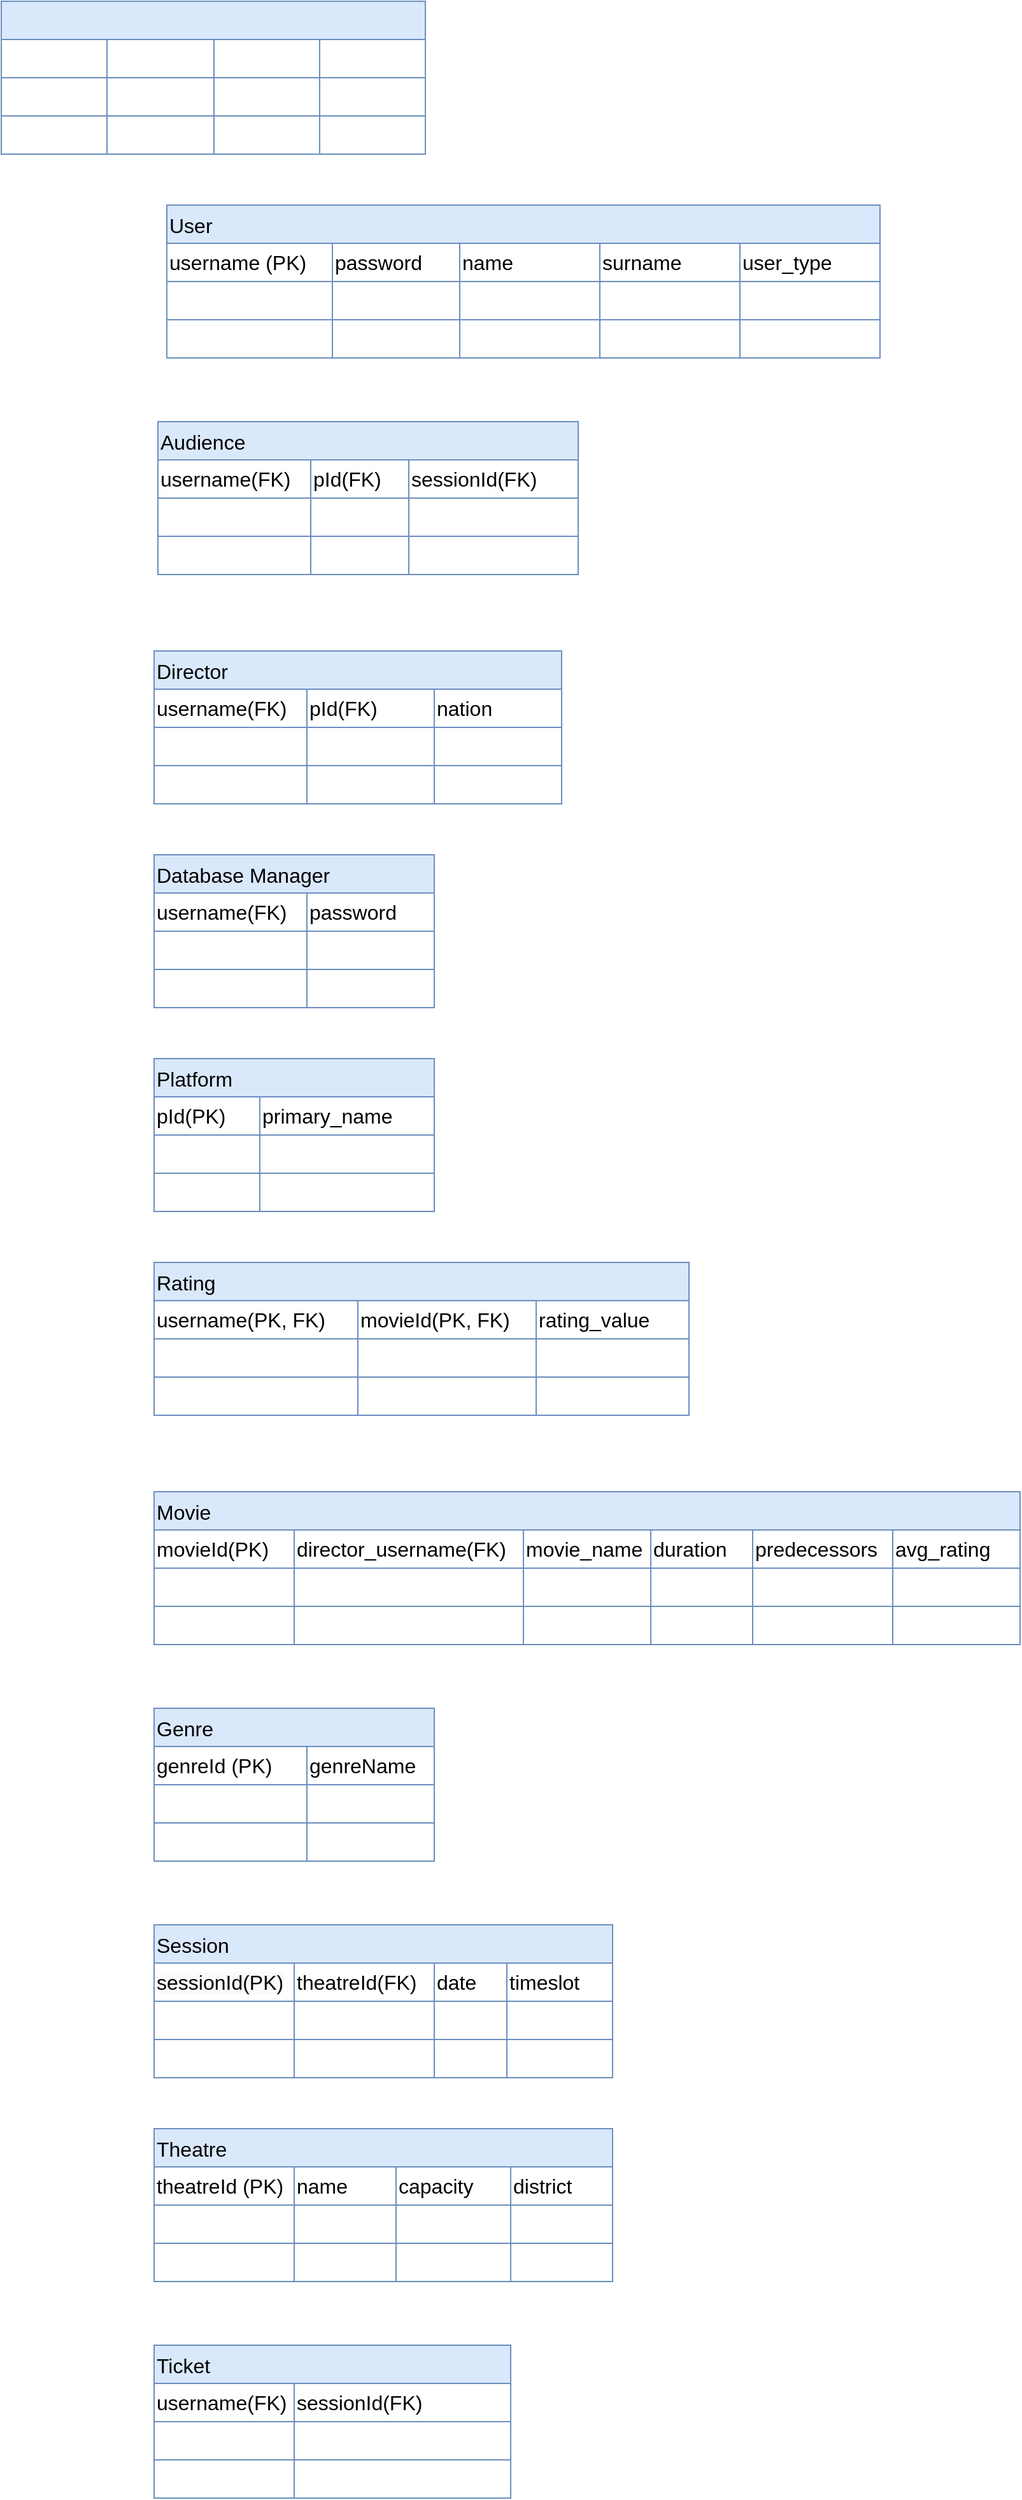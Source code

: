 <mxfile version="21.1.2" type="github">
  <diagram id="C5RBs43oDa-KdzZeNtuy" name="Page-1">
    <mxGraphModel dx="2074" dy="2357" grid="1" gridSize="10" guides="1" tooltips="1" connect="1" arrows="1" fold="1" page="1" pageScale="1" pageWidth="827" pageHeight="1169" math="0" shadow="0">
      <root>
        <mxCell id="WIyWlLk6GJQsqaUBKTNV-0" />
        <mxCell id="WIyWlLk6GJQsqaUBKTNV-1" parent="WIyWlLk6GJQsqaUBKTNV-0" />
        <mxCell id="DpF6rwCxNLGeX77SYrKR-0" value="" style="shape=table;startSize=30;container=1;collapsible=0;childLayout=tableLayout;strokeColor=#6c8ebf;fontSize=16;align=left;perimeterSpacing=0;fillColor=#dae8fc;" vertex="1" parent="WIyWlLk6GJQsqaUBKTNV-1">
          <mxGeometry x="30" y="-390" width="333" height="120" as="geometry" />
        </mxCell>
        <mxCell id="DpF6rwCxNLGeX77SYrKR-1" value="" style="shape=tableRow;horizontal=0;startSize=0;swimlaneHead=0;swimlaneBody=0;strokeColor=inherit;top=0;left=0;bottom=0;right=0;collapsible=0;dropTarget=0;fillColor=none;points=[[0,0.5],[1,0.5]];portConstraint=eastwest;fontSize=16;" vertex="1" parent="DpF6rwCxNLGeX77SYrKR-0">
          <mxGeometry y="30" width="333" height="30" as="geometry" />
        </mxCell>
        <mxCell id="DpF6rwCxNLGeX77SYrKR-2" value="" style="shape=partialRectangle;html=1;whiteSpace=wrap;connectable=0;strokeColor=inherit;overflow=hidden;fillColor=none;top=0;left=0;bottom=0;right=0;pointerEvents=1;fontSize=16;align=left;" vertex="1" parent="DpF6rwCxNLGeX77SYrKR-1">
          <mxGeometry width="83" height="30" as="geometry">
            <mxRectangle width="83" height="30" as="alternateBounds" />
          </mxGeometry>
        </mxCell>
        <mxCell id="DpF6rwCxNLGeX77SYrKR-3" value="" style="shape=partialRectangle;html=1;whiteSpace=wrap;connectable=0;strokeColor=inherit;overflow=hidden;fillColor=none;top=0;left=0;bottom=0;right=0;pointerEvents=1;fontSize=16;align=left;" vertex="1" parent="DpF6rwCxNLGeX77SYrKR-1">
          <mxGeometry x="83" width="84" height="30" as="geometry">
            <mxRectangle width="84" height="30" as="alternateBounds" />
          </mxGeometry>
        </mxCell>
        <mxCell id="DpF6rwCxNLGeX77SYrKR-4" value="" style="shape=partialRectangle;html=1;whiteSpace=wrap;connectable=0;strokeColor=inherit;overflow=hidden;fillColor=none;top=0;left=0;bottom=0;right=0;pointerEvents=1;fontSize=16;align=left;" vertex="1" parent="DpF6rwCxNLGeX77SYrKR-1">
          <mxGeometry x="167" width="83" height="30" as="geometry">
            <mxRectangle width="83" height="30" as="alternateBounds" />
          </mxGeometry>
        </mxCell>
        <mxCell id="DpF6rwCxNLGeX77SYrKR-39" value="" style="shape=partialRectangle;html=1;whiteSpace=wrap;connectable=0;strokeColor=inherit;overflow=hidden;fillColor=none;top=0;left=0;bottom=0;right=0;pointerEvents=1;fontSize=16;align=left;" vertex="1" parent="DpF6rwCxNLGeX77SYrKR-1">
          <mxGeometry x="250" width="83" height="30" as="geometry">
            <mxRectangle width="83" height="30" as="alternateBounds" />
          </mxGeometry>
        </mxCell>
        <mxCell id="DpF6rwCxNLGeX77SYrKR-5" value="" style="shape=tableRow;horizontal=0;startSize=0;swimlaneHead=0;swimlaneBody=0;strokeColor=inherit;top=0;left=0;bottom=0;right=0;collapsible=0;dropTarget=0;fillColor=none;points=[[0,0.5],[1,0.5]];portConstraint=eastwest;fontSize=16;" vertex="1" parent="DpF6rwCxNLGeX77SYrKR-0">
          <mxGeometry y="60" width="333" height="30" as="geometry" />
        </mxCell>
        <mxCell id="DpF6rwCxNLGeX77SYrKR-6" value="" style="shape=partialRectangle;html=1;whiteSpace=wrap;connectable=0;strokeColor=inherit;overflow=hidden;fillColor=none;top=0;left=0;bottom=0;right=0;pointerEvents=1;fontSize=16;" vertex="1" parent="DpF6rwCxNLGeX77SYrKR-5">
          <mxGeometry width="83" height="30" as="geometry">
            <mxRectangle width="83" height="30" as="alternateBounds" />
          </mxGeometry>
        </mxCell>
        <mxCell id="DpF6rwCxNLGeX77SYrKR-7" value="" style="shape=partialRectangle;html=1;whiteSpace=wrap;connectable=0;strokeColor=inherit;overflow=hidden;fillColor=none;top=0;left=0;bottom=0;right=0;pointerEvents=1;fontSize=16;" vertex="1" parent="DpF6rwCxNLGeX77SYrKR-5">
          <mxGeometry x="83" width="84" height="30" as="geometry">
            <mxRectangle width="84" height="30" as="alternateBounds" />
          </mxGeometry>
        </mxCell>
        <mxCell id="DpF6rwCxNLGeX77SYrKR-8" value="" style="shape=partialRectangle;html=1;whiteSpace=wrap;connectable=0;strokeColor=inherit;overflow=hidden;fillColor=none;top=0;left=0;bottom=0;right=0;pointerEvents=1;fontSize=16;" vertex="1" parent="DpF6rwCxNLGeX77SYrKR-5">
          <mxGeometry x="167" width="83" height="30" as="geometry">
            <mxRectangle width="83" height="30" as="alternateBounds" />
          </mxGeometry>
        </mxCell>
        <mxCell id="DpF6rwCxNLGeX77SYrKR-40" style="shape=partialRectangle;html=1;whiteSpace=wrap;connectable=0;strokeColor=inherit;overflow=hidden;fillColor=none;top=0;left=0;bottom=0;right=0;pointerEvents=1;fontSize=16;" vertex="1" parent="DpF6rwCxNLGeX77SYrKR-5">
          <mxGeometry x="250" width="83" height="30" as="geometry">
            <mxRectangle width="83" height="30" as="alternateBounds" />
          </mxGeometry>
        </mxCell>
        <mxCell id="DpF6rwCxNLGeX77SYrKR-9" value="" style="shape=tableRow;horizontal=0;startSize=0;swimlaneHead=0;swimlaneBody=0;strokeColor=inherit;top=0;left=0;bottom=0;right=0;collapsible=0;dropTarget=0;fillColor=none;points=[[0,0.5],[1,0.5]];portConstraint=eastwest;fontSize=16;" vertex="1" parent="DpF6rwCxNLGeX77SYrKR-0">
          <mxGeometry y="90" width="333" height="30" as="geometry" />
        </mxCell>
        <mxCell id="DpF6rwCxNLGeX77SYrKR-10" value="" style="shape=partialRectangle;html=1;whiteSpace=wrap;connectable=0;strokeColor=inherit;overflow=hidden;fillColor=none;top=0;left=0;bottom=0;right=0;pointerEvents=1;fontSize=16;" vertex="1" parent="DpF6rwCxNLGeX77SYrKR-9">
          <mxGeometry width="83" height="30" as="geometry">
            <mxRectangle width="83" height="30" as="alternateBounds" />
          </mxGeometry>
        </mxCell>
        <mxCell id="DpF6rwCxNLGeX77SYrKR-11" value="" style="shape=partialRectangle;html=1;whiteSpace=wrap;connectable=0;strokeColor=inherit;overflow=hidden;fillColor=none;top=0;left=0;bottom=0;right=0;pointerEvents=1;fontSize=16;" vertex="1" parent="DpF6rwCxNLGeX77SYrKR-9">
          <mxGeometry x="83" width="84" height="30" as="geometry">
            <mxRectangle width="84" height="30" as="alternateBounds" />
          </mxGeometry>
        </mxCell>
        <mxCell id="DpF6rwCxNLGeX77SYrKR-12" value="" style="shape=partialRectangle;html=1;whiteSpace=wrap;connectable=0;strokeColor=inherit;overflow=hidden;fillColor=none;top=0;left=0;bottom=0;right=0;pointerEvents=1;fontSize=16;" vertex="1" parent="DpF6rwCxNLGeX77SYrKR-9">
          <mxGeometry x="167" width="83" height="30" as="geometry">
            <mxRectangle width="83" height="30" as="alternateBounds" />
          </mxGeometry>
        </mxCell>
        <mxCell id="DpF6rwCxNLGeX77SYrKR-41" style="shape=partialRectangle;html=1;whiteSpace=wrap;connectable=0;strokeColor=inherit;overflow=hidden;fillColor=none;top=0;left=0;bottom=0;right=0;pointerEvents=1;fontSize=16;" vertex="1" parent="DpF6rwCxNLGeX77SYrKR-9">
          <mxGeometry x="250" width="83" height="30" as="geometry">
            <mxRectangle width="83" height="30" as="alternateBounds" />
          </mxGeometry>
        </mxCell>
        <mxCell id="DpF6rwCxNLGeX77SYrKR-42" value="User" style="shape=table;startSize=30;container=1;collapsible=0;childLayout=tableLayout;strokeColor=#6c8ebf;fontSize=16;align=left;perimeterSpacing=0;fillColor=#dae8fc;" vertex="1" parent="WIyWlLk6GJQsqaUBKTNV-1">
          <mxGeometry x="160" y="-230" width="560" height="120" as="geometry" />
        </mxCell>
        <mxCell id="DpF6rwCxNLGeX77SYrKR-43" value="" style="shape=tableRow;horizontal=0;startSize=0;swimlaneHead=0;swimlaneBody=0;strokeColor=inherit;top=0;left=0;bottom=0;right=0;collapsible=0;dropTarget=0;fillColor=none;points=[[0,0.5],[1,0.5]];portConstraint=eastwest;fontSize=16;" vertex="1" parent="DpF6rwCxNLGeX77SYrKR-42">
          <mxGeometry y="30" width="560" height="30" as="geometry" />
        </mxCell>
        <mxCell id="DpF6rwCxNLGeX77SYrKR-44" value="username (PK)" style="shape=partialRectangle;html=1;whiteSpace=wrap;connectable=0;strokeColor=inherit;overflow=hidden;fillColor=none;top=0;left=0;bottom=0;right=0;pointerEvents=1;fontSize=16;align=left;" vertex="1" parent="DpF6rwCxNLGeX77SYrKR-43">
          <mxGeometry width="130" height="30" as="geometry">
            <mxRectangle width="130" height="30" as="alternateBounds" />
          </mxGeometry>
        </mxCell>
        <mxCell id="DpF6rwCxNLGeX77SYrKR-45" value="password" style="shape=partialRectangle;html=1;whiteSpace=wrap;connectable=0;strokeColor=inherit;overflow=hidden;fillColor=none;top=0;left=0;bottom=0;right=0;pointerEvents=1;fontSize=16;align=left;" vertex="1" parent="DpF6rwCxNLGeX77SYrKR-43">
          <mxGeometry x="130" width="100" height="30" as="geometry">
            <mxRectangle width="100" height="30" as="alternateBounds" />
          </mxGeometry>
        </mxCell>
        <mxCell id="DpF6rwCxNLGeX77SYrKR-46" value="name" style="shape=partialRectangle;html=1;whiteSpace=wrap;connectable=0;strokeColor=inherit;overflow=hidden;fillColor=none;top=0;left=0;bottom=0;right=0;pointerEvents=1;fontSize=16;align=left;" vertex="1" parent="DpF6rwCxNLGeX77SYrKR-43">
          <mxGeometry x="230" width="110" height="30" as="geometry">
            <mxRectangle width="110" height="30" as="alternateBounds" />
          </mxGeometry>
        </mxCell>
        <mxCell id="DpF6rwCxNLGeX77SYrKR-47" value="surname" style="shape=partialRectangle;html=1;whiteSpace=wrap;connectable=0;strokeColor=inherit;overflow=hidden;fillColor=none;top=0;left=0;bottom=0;right=0;pointerEvents=1;fontSize=16;align=left;" vertex="1" parent="DpF6rwCxNLGeX77SYrKR-43">
          <mxGeometry x="340" width="110" height="30" as="geometry">
            <mxRectangle width="110" height="30" as="alternateBounds" />
          </mxGeometry>
        </mxCell>
        <mxCell id="DpF6rwCxNLGeX77SYrKR-58" value="user_type" style="shape=partialRectangle;html=1;whiteSpace=wrap;connectable=0;strokeColor=inherit;overflow=hidden;fillColor=none;top=0;left=0;bottom=0;right=0;pointerEvents=1;fontSize=16;align=left;" vertex="1" parent="DpF6rwCxNLGeX77SYrKR-43">
          <mxGeometry x="450" width="110" height="30" as="geometry">
            <mxRectangle width="110" height="30" as="alternateBounds" />
          </mxGeometry>
        </mxCell>
        <mxCell id="DpF6rwCxNLGeX77SYrKR-48" value="" style="shape=tableRow;horizontal=0;startSize=0;swimlaneHead=0;swimlaneBody=0;strokeColor=inherit;top=0;left=0;bottom=0;right=0;collapsible=0;dropTarget=0;fillColor=none;points=[[0,0.5],[1,0.5]];portConstraint=eastwest;fontSize=16;" vertex="1" parent="DpF6rwCxNLGeX77SYrKR-42">
          <mxGeometry y="60" width="560" height="30" as="geometry" />
        </mxCell>
        <mxCell id="DpF6rwCxNLGeX77SYrKR-49" value="" style="shape=partialRectangle;html=1;whiteSpace=wrap;connectable=0;strokeColor=inherit;overflow=hidden;fillColor=none;top=0;left=0;bottom=0;right=0;pointerEvents=1;fontSize=16;" vertex="1" parent="DpF6rwCxNLGeX77SYrKR-48">
          <mxGeometry width="130" height="30" as="geometry">
            <mxRectangle width="130" height="30" as="alternateBounds" />
          </mxGeometry>
        </mxCell>
        <mxCell id="DpF6rwCxNLGeX77SYrKR-50" value="" style="shape=partialRectangle;html=1;whiteSpace=wrap;connectable=0;strokeColor=inherit;overflow=hidden;fillColor=none;top=0;left=0;bottom=0;right=0;pointerEvents=1;fontSize=16;" vertex="1" parent="DpF6rwCxNLGeX77SYrKR-48">
          <mxGeometry x="130" width="100" height="30" as="geometry">
            <mxRectangle width="100" height="30" as="alternateBounds" />
          </mxGeometry>
        </mxCell>
        <mxCell id="DpF6rwCxNLGeX77SYrKR-51" value="" style="shape=partialRectangle;html=1;whiteSpace=wrap;connectable=0;strokeColor=inherit;overflow=hidden;fillColor=none;top=0;left=0;bottom=0;right=0;pointerEvents=1;fontSize=16;" vertex="1" parent="DpF6rwCxNLGeX77SYrKR-48">
          <mxGeometry x="230" width="110" height="30" as="geometry">
            <mxRectangle width="110" height="30" as="alternateBounds" />
          </mxGeometry>
        </mxCell>
        <mxCell id="DpF6rwCxNLGeX77SYrKR-52" style="shape=partialRectangle;html=1;whiteSpace=wrap;connectable=0;strokeColor=inherit;overflow=hidden;fillColor=none;top=0;left=0;bottom=0;right=0;pointerEvents=1;fontSize=16;" vertex="1" parent="DpF6rwCxNLGeX77SYrKR-48">
          <mxGeometry x="340" width="110" height="30" as="geometry">
            <mxRectangle width="110" height="30" as="alternateBounds" />
          </mxGeometry>
        </mxCell>
        <mxCell id="DpF6rwCxNLGeX77SYrKR-59" style="shape=partialRectangle;html=1;whiteSpace=wrap;connectable=0;strokeColor=inherit;overflow=hidden;fillColor=none;top=0;left=0;bottom=0;right=0;pointerEvents=1;fontSize=16;" vertex="1" parent="DpF6rwCxNLGeX77SYrKR-48">
          <mxGeometry x="450" width="110" height="30" as="geometry">
            <mxRectangle width="110" height="30" as="alternateBounds" />
          </mxGeometry>
        </mxCell>
        <mxCell id="DpF6rwCxNLGeX77SYrKR-53" value="" style="shape=tableRow;horizontal=0;startSize=0;swimlaneHead=0;swimlaneBody=0;strokeColor=inherit;top=0;left=0;bottom=0;right=0;collapsible=0;dropTarget=0;fillColor=none;points=[[0,0.5],[1,0.5]];portConstraint=eastwest;fontSize=16;" vertex="1" parent="DpF6rwCxNLGeX77SYrKR-42">
          <mxGeometry y="90" width="560" height="30" as="geometry" />
        </mxCell>
        <mxCell id="DpF6rwCxNLGeX77SYrKR-54" value="" style="shape=partialRectangle;html=1;whiteSpace=wrap;connectable=0;strokeColor=inherit;overflow=hidden;fillColor=none;top=0;left=0;bottom=0;right=0;pointerEvents=1;fontSize=16;" vertex="1" parent="DpF6rwCxNLGeX77SYrKR-53">
          <mxGeometry width="130" height="30" as="geometry">
            <mxRectangle width="130" height="30" as="alternateBounds" />
          </mxGeometry>
        </mxCell>
        <mxCell id="DpF6rwCxNLGeX77SYrKR-55" value="" style="shape=partialRectangle;html=1;whiteSpace=wrap;connectable=0;strokeColor=inherit;overflow=hidden;fillColor=none;top=0;left=0;bottom=0;right=0;pointerEvents=1;fontSize=16;" vertex="1" parent="DpF6rwCxNLGeX77SYrKR-53">
          <mxGeometry x="130" width="100" height="30" as="geometry">
            <mxRectangle width="100" height="30" as="alternateBounds" />
          </mxGeometry>
        </mxCell>
        <mxCell id="DpF6rwCxNLGeX77SYrKR-56" value="" style="shape=partialRectangle;html=1;whiteSpace=wrap;connectable=0;strokeColor=inherit;overflow=hidden;fillColor=none;top=0;left=0;bottom=0;right=0;pointerEvents=1;fontSize=16;" vertex="1" parent="DpF6rwCxNLGeX77SYrKR-53">
          <mxGeometry x="230" width="110" height="30" as="geometry">
            <mxRectangle width="110" height="30" as="alternateBounds" />
          </mxGeometry>
        </mxCell>
        <mxCell id="DpF6rwCxNLGeX77SYrKR-57" style="shape=partialRectangle;html=1;whiteSpace=wrap;connectable=0;strokeColor=inherit;overflow=hidden;fillColor=none;top=0;left=0;bottom=0;right=0;pointerEvents=1;fontSize=16;" vertex="1" parent="DpF6rwCxNLGeX77SYrKR-53">
          <mxGeometry x="340" width="110" height="30" as="geometry">
            <mxRectangle width="110" height="30" as="alternateBounds" />
          </mxGeometry>
        </mxCell>
        <mxCell id="DpF6rwCxNLGeX77SYrKR-60" style="shape=partialRectangle;html=1;whiteSpace=wrap;connectable=0;strokeColor=inherit;overflow=hidden;fillColor=none;top=0;left=0;bottom=0;right=0;pointerEvents=1;fontSize=16;" vertex="1" parent="DpF6rwCxNLGeX77SYrKR-53">
          <mxGeometry x="450" width="110" height="30" as="geometry">
            <mxRectangle width="110" height="30" as="alternateBounds" />
          </mxGeometry>
        </mxCell>
        <mxCell id="DpF6rwCxNLGeX77SYrKR-61" value="Platform" style="shape=table;startSize=30;container=1;collapsible=0;childLayout=tableLayout;strokeColor=#6c8ebf;fontSize=16;align=left;perimeterSpacing=0;fillColor=#dae8fc;" vertex="1" parent="WIyWlLk6GJQsqaUBKTNV-1">
          <mxGeometry x="150" y="440" width="220" height="120" as="geometry" />
        </mxCell>
        <mxCell id="DpF6rwCxNLGeX77SYrKR-62" value="" style="shape=tableRow;horizontal=0;startSize=0;swimlaneHead=0;swimlaneBody=0;strokeColor=inherit;top=0;left=0;bottom=0;right=0;collapsible=0;dropTarget=0;fillColor=none;points=[[0,0.5],[1,0.5]];portConstraint=eastwest;fontSize=16;" vertex="1" parent="DpF6rwCxNLGeX77SYrKR-61">
          <mxGeometry y="30" width="220" height="30" as="geometry" />
        </mxCell>
        <mxCell id="DpF6rwCxNLGeX77SYrKR-63" value="pId(PK)" style="shape=partialRectangle;html=1;whiteSpace=wrap;connectable=0;strokeColor=inherit;overflow=hidden;fillColor=none;top=0;left=0;bottom=0;right=0;pointerEvents=1;fontSize=16;align=left;" vertex="1" parent="DpF6rwCxNLGeX77SYrKR-62">
          <mxGeometry width="83" height="30" as="geometry">
            <mxRectangle width="83" height="30" as="alternateBounds" />
          </mxGeometry>
        </mxCell>
        <mxCell id="DpF6rwCxNLGeX77SYrKR-64" value="primary_name" style="shape=partialRectangle;html=1;whiteSpace=wrap;connectable=0;strokeColor=inherit;overflow=hidden;fillColor=none;top=0;left=0;bottom=0;right=0;pointerEvents=1;fontSize=16;align=left;" vertex="1" parent="DpF6rwCxNLGeX77SYrKR-62">
          <mxGeometry x="83" width="137" height="30" as="geometry">
            <mxRectangle width="137" height="30" as="alternateBounds" />
          </mxGeometry>
        </mxCell>
        <mxCell id="DpF6rwCxNLGeX77SYrKR-67" value="" style="shape=tableRow;horizontal=0;startSize=0;swimlaneHead=0;swimlaneBody=0;strokeColor=inherit;top=0;left=0;bottom=0;right=0;collapsible=0;dropTarget=0;fillColor=none;points=[[0,0.5],[1,0.5]];portConstraint=eastwest;fontSize=16;" vertex="1" parent="DpF6rwCxNLGeX77SYrKR-61">
          <mxGeometry y="60" width="220" height="30" as="geometry" />
        </mxCell>
        <mxCell id="DpF6rwCxNLGeX77SYrKR-68" value="" style="shape=partialRectangle;html=1;whiteSpace=wrap;connectable=0;strokeColor=inherit;overflow=hidden;fillColor=none;top=0;left=0;bottom=0;right=0;pointerEvents=1;fontSize=16;" vertex="1" parent="DpF6rwCxNLGeX77SYrKR-67">
          <mxGeometry width="83" height="30" as="geometry">
            <mxRectangle width="83" height="30" as="alternateBounds" />
          </mxGeometry>
        </mxCell>
        <mxCell id="DpF6rwCxNLGeX77SYrKR-69" value="" style="shape=partialRectangle;html=1;whiteSpace=wrap;connectable=0;strokeColor=inherit;overflow=hidden;fillColor=none;top=0;left=0;bottom=0;right=0;pointerEvents=1;fontSize=16;" vertex="1" parent="DpF6rwCxNLGeX77SYrKR-67">
          <mxGeometry x="83" width="137" height="30" as="geometry">
            <mxRectangle width="137" height="30" as="alternateBounds" />
          </mxGeometry>
        </mxCell>
        <mxCell id="DpF6rwCxNLGeX77SYrKR-72" value="" style="shape=tableRow;horizontal=0;startSize=0;swimlaneHead=0;swimlaneBody=0;strokeColor=inherit;top=0;left=0;bottom=0;right=0;collapsible=0;dropTarget=0;fillColor=none;points=[[0,0.5],[1,0.5]];portConstraint=eastwest;fontSize=16;" vertex="1" parent="DpF6rwCxNLGeX77SYrKR-61">
          <mxGeometry y="90" width="220" height="30" as="geometry" />
        </mxCell>
        <mxCell id="DpF6rwCxNLGeX77SYrKR-73" value="" style="shape=partialRectangle;html=1;whiteSpace=wrap;connectable=0;strokeColor=inherit;overflow=hidden;fillColor=none;top=0;left=0;bottom=0;right=0;pointerEvents=1;fontSize=16;" vertex="1" parent="DpF6rwCxNLGeX77SYrKR-72">
          <mxGeometry width="83" height="30" as="geometry">
            <mxRectangle width="83" height="30" as="alternateBounds" />
          </mxGeometry>
        </mxCell>
        <mxCell id="DpF6rwCxNLGeX77SYrKR-74" value="" style="shape=partialRectangle;html=1;whiteSpace=wrap;connectable=0;strokeColor=inherit;overflow=hidden;fillColor=none;top=0;left=0;bottom=0;right=0;pointerEvents=1;fontSize=16;" vertex="1" parent="DpF6rwCxNLGeX77SYrKR-72">
          <mxGeometry x="83" width="137" height="30" as="geometry">
            <mxRectangle width="137" height="30" as="alternateBounds" />
          </mxGeometry>
        </mxCell>
        <mxCell id="DpF6rwCxNLGeX77SYrKR-77" value="Rating" style="shape=table;startSize=30;container=1;collapsible=0;childLayout=tableLayout;strokeColor=#6c8ebf;fontSize=16;align=left;perimeterSpacing=0;fillColor=#dae8fc;" vertex="1" parent="WIyWlLk6GJQsqaUBKTNV-1">
          <mxGeometry x="150" y="600" width="420" height="120" as="geometry" />
        </mxCell>
        <mxCell id="DpF6rwCxNLGeX77SYrKR-78" value="" style="shape=tableRow;horizontal=0;startSize=0;swimlaneHead=0;swimlaneBody=0;strokeColor=inherit;top=0;left=0;bottom=0;right=0;collapsible=0;dropTarget=0;fillColor=none;points=[[0,0.5],[1,0.5]];portConstraint=eastwest;fontSize=16;" vertex="1" parent="DpF6rwCxNLGeX77SYrKR-77">
          <mxGeometry y="30" width="420" height="30" as="geometry" />
        </mxCell>
        <mxCell id="DpF6rwCxNLGeX77SYrKR-79" value="username(PK, FK)" style="shape=partialRectangle;html=1;whiteSpace=wrap;connectable=0;strokeColor=inherit;overflow=hidden;fillColor=none;top=0;left=0;bottom=0;right=0;pointerEvents=1;fontSize=16;align=left;" vertex="1" parent="DpF6rwCxNLGeX77SYrKR-78">
          <mxGeometry width="160" height="30" as="geometry">
            <mxRectangle width="160" height="30" as="alternateBounds" />
          </mxGeometry>
        </mxCell>
        <mxCell id="DpF6rwCxNLGeX77SYrKR-80" value="movieId(PK, FK)" style="shape=partialRectangle;html=1;whiteSpace=wrap;connectable=0;strokeColor=inherit;overflow=hidden;fillColor=none;top=0;left=0;bottom=0;right=0;pointerEvents=1;fontSize=16;align=left;" vertex="1" parent="DpF6rwCxNLGeX77SYrKR-78">
          <mxGeometry x="160" width="140" height="30" as="geometry">
            <mxRectangle width="140" height="30" as="alternateBounds" />
          </mxGeometry>
        </mxCell>
        <mxCell id="DpF6rwCxNLGeX77SYrKR-81" value="rating_value" style="shape=partialRectangle;html=1;whiteSpace=wrap;connectable=0;strokeColor=inherit;overflow=hidden;fillColor=none;top=0;left=0;bottom=0;right=0;pointerEvents=1;fontSize=16;align=left;" vertex="1" parent="DpF6rwCxNLGeX77SYrKR-78">
          <mxGeometry x="300" width="120" height="30" as="geometry">
            <mxRectangle width="120" height="30" as="alternateBounds" />
          </mxGeometry>
        </mxCell>
        <mxCell id="DpF6rwCxNLGeX77SYrKR-83" value="" style="shape=tableRow;horizontal=0;startSize=0;swimlaneHead=0;swimlaneBody=0;strokeColor=inherit;top=0;left=0;bottom=0;right=0;collapsible=0;dropTarget=0;fillColor=none;points=[[0,0.5],[1,0.5]];portConstraint=eastwest;fontSize=16;" vertex="1" parent="DpF6rwCxNLGeX77SYrKR-77">
          <mxGeometry y="60" width="420" height="30" as="geometry" />
        </mxCell>
        <mxCell id="DpF6rwCxNLGeX77SYrKR-84" value="" style="shape=partialRectangle;html=1;whiteSpace=wrap;connectable=0;strokeColor=inherit;overflow=hidden;fillColor=none;top=0;left=0;bottom=0;right=0;pointerEvents=1;fontSize=16;" vertex="1" parent="DpF6rwCxNLGeX77SYrKR-83">
          <mxGeometry width="160" height="30" as="geometry">
            <mxRectangle width="160" height="30" as="alternateBounds" />
          </mxGeometry>
        </mxCell>
        <mxCell id="DpF6rwCxNLGeX77SYrKR-85" value="" style="shape=partialRectangle;html=1;whiteSpace=wrap;connectable=0;strokeColor=inherit;overflow=hidden;fillColor=none;top=0;left=0;bottom=0;right=0;pointerEvents=1;fontSize=16;" vertex="1" parent="DpF6rwCxNLGeX77SYrKR-83">
          <mxGeometry x="160" width="140" height="30" as="geometry">
            <mxRectangle width="140" height="30" as="alternateBounds" />
          </mxGeometry>
        </mxCell>
        <mxCell id="DpF6rwCxNLGeX77SYrKR-86" value="" style="shape=partialRectangle;html=1;whiteSpace=wrap;connectable=0;strokeColor=inherit;overflow=hidden;fillColor=none;top=0;left=0;bottom=0;right=0;pointerEvents=1;fontSize=16;" vertex="1" parent="DpF6rwCxNLGeX77SYrKR-83">
          <mxGeometry x="300" width="120" height="30" as="geometry">
            <mxRectangle width="120" height="30" as="alternateBounds" />
          </mxGeometry>
        </mxCell>
        <mxCell id="DpF6rwCxNLGeX77SYrKR-88" value="" style="shape=tableRow;horizontal=0;startSize=0;swimlaneHead=0;swimlaneBody=0;strokeColor=inherit;top=0;left=0;bottom=0;right=0;collapsible=0;dropTarget=0;fillColor=none;points=[[0,0.5],[1,0.5]];portConstraint=eastwest;fontSize=16;" vertex="1" parent="DpF6rwCxNLGeX77SYrKR-77">
          <mxGeometry y="90" width="420" height="30" as="geometry" />
        </mxCell>
        <mxCell id="DpF6rwCxNLGeX77SYrKR-89" value="" style="shape=partialRectangle;html=1;whiteSpace=wrap;connectable=0;strokeColor=inherit;overflow=hidden;fillColor=none;top=0;left=0;bottom=0;right=0;pointerEvents=1;fontSize=16;" vertex="1" parent="DpF6rwCxNLGeX77SYrKR-88">
          <mxGeometry width="160" height="30" as="geometry">
            <mxRectangle width="160" height="30" as="alternateBounds" />
          </mxGeometry>
        </mxCell>
        <mxCell id="DpF6rwCxNLGeX77SYrKR-90" value="" style="shape=partialRectangle;html=1;whiteSpace=wrap;connectable=0;strokeColor=inherit;overflow=hidden;fillColor=none;top=0;left=0;bottom=0;right=0;pointerEvents=1;fontSize=16;" vertex="1" parent="DpF6rwCxNLGeX77SYrKR-88">
          <mxGeometry x="160" width="140" height="30" as="geometry">
            <mxRectangle width="140" height="30" as="alternateBounds" />
          </mxGeometry>
        </mxCell>
        <mxCell id="DpF6rwCxNLGeX77SYrKR-91" value="" style="shape=partialRectangle;html=1;whiteSpace=wrap;connectable=0;strokeColor=inherit;overflow=hidden;fillColor=none;top=0;left=0;bottom=0;right=0;pointerEvents=1;fontSize=16;" vertex="1" parent="DpF6rwCxNLGeX77SYrKR-88">
          <mxGeometry x="300" width="120" height="30" as="geometry">
            <mxRectangle width="120" height="30" as="alternateBounds" />
          </mxGeometry>
        </mxCell>
        <mxCell id="DpF6rwCxNLGeX77SYrKR-93" value="Movie" style="shape=table;startSize=30;container=1;collapsible=0;childLayout=tableLayout;strokeColor=#6c8ebf;fontSize=16;align=left;perimeterSpacing=0;fillColor=#dae8fc;" vertex="1" parent="WIyWlLk6GJQsqaUBKTNV-1">
          <mxGeometry x="150" y="780" width="680" height="120" as="geometry" />
        </mxCell>
        <mxCell id="DpF6rwCxNLGeX77SYrKR-94" value="" style="shape=tableRow;horizontal=0;startSize=0;swimlaneHead=0;swimlaneBody=0;strokeColor=inherit;top=0;left=0;bottom=0;right=0;collapsible=0;dropTarget=0;fillColor=none;points=[[0,0.5],[1,0.5]];portConstraint=eastwest;fontSize=16;" vertex="1" parent="DpF6rwCxNLGeX77SYrKR-93">
          <mxGeometry y="30" width="680" height="30" as="geometry" />
        </mxCell>
        <mxCell id="DpF6rwCxNLGeX77SYrKR-202" value="movieId(PK)" style="shape=partialRectangle;html=1;whiteSpace=wrap;connectable=0;strokeColor=inherit;overflow=hidden;fillColor=none;top=0;left=0;bottom=0;right=0;pointerEvents=1;fontSize=16;align=left;" vertex="1" parent="DpF6rwCxNLGeX77SYrKR-94">
          <mxGeometry width="110" height="30" as="geometry">
            <mxRectangle width="110" height="30" as="alternateBounds" />
          </mxGeometry>
        </mxCell>
        <mxCell id="DpF6rwCxNLGeX77SYrKR-95" value="director_username(FK)" style="shape=partialRectangle;html=1;whiteSpace=wrap;connectable=0;strokeColor=inherit;overflow=hidden;fillColor=none;top=0;left=0;bottom=0;right=0;pointerEvents=1;fontSize=16;align=left;" vertex="1" parent="DpF6rwCxNLGeX77SYrKR-94">
          <mxGeometry x="110" width="180" height="30" as="geometry">
            <mxRectangle width="180" height="30" as="alternateBounds" />
          </mxGeometry>
        </mxCell>
        <mxCell id="DpF6rwCxNLGeX77SYrKR-96" value="movie_name" style="shape=partialRectangle;html=1;whiteSpace=wrap;connectable=0;strokeColor=inherit;overflow=hidden;fillColor=none;top=0;left=0;bottom=0;right=0;pointerEvents=1;fontSize=16;align=left;" vertex="1" parent="DpF6rwCxNLGeX77SYrKR-94">
          <mxGeometry x="290" width="100" height="30" as="geometry">
            <mxRectangle width="100" height="30" as="alternateBounds" />
          </mxGeometry>
        </mxCell>
        <mxCell id="DpF6rwCxNLGeX77SYrKR-97" value="duration" style="shape=partialRectangle;html=1;whiteSpace=wrap;connectable=0;strokeColor=inherit;overflow=hidden;fillColor=none;top=0;left=0;bottom=0;right=0;pointerEvents=1;fontSize=16;align=left;" vertex="1" parent="DpF6rwCxNLGeX77SYrKR-94">
          <mxGeometry x="390" width="80" height="30" as="geometry">
            <mxRectangle width="80" height="30" as="alternateBounds" />
          </mxGeometry>
        </mxCell>
        <mxCell id="DpF6rwCxNLGeX77SYrKR-98" value="predecessors" style="shape=partialRectangle;html=1;whiteSpace=wrap;connectable=0;strokeColor=inherit;overflow=hidden;fillColor=none;top=0;left=0;bottom=0;right=0;pointerEvents=1;fontSize=16;align=left;" vertex="1" parent="DpF6rwCxNLGeX77SYrKR-94">
          <mxGeometry x="470" width="110" height="30" as="geometry">
            <mxRectangle width="110" height="30" as="alternateBounds" />
          </mxGeometry>
        </mxCell>
        <mxCell id="DpF6rwCxNLGeX77SYrKR-109" value="avg_rating" style="shape=partialRectangle;html=1;whiteSpace=wrap;connectable=0;strokeColor=inherit;overflow=hidden;fillColor=none;top=0;left=0;bottom=0;right=0;pointerEvents=1;fontSize=16;align=left;" vertex="1" parent="DpF6rwCxNLGeX77SYrKR-94">
          <mxGeometry x="580" width="100" height="30" as="geometry">
            <mxRectangle width="100" height="30" as="alternateBounds" />
          </mxGeometry>
        </mxCell>
        <mxCell id="DpF6rwCxNLGeX77SYrKR-99" value="" style="shape=tableRow;horizontal=0;startSize=0;swimlaneHead=0;swimlaneBody=0;strokeColor=inherit;top=0;left=0;bottom=0;right=0;collapsible=0;dropTarget=0;fillColor=none;points=[[0,0.5],[1,0.5]];portConstraint=eastwest;fontSize=16;" vertex="1" parent="DpF6rwCxNLGeX77SYrKR-93">
          <mxGeometry y="60" width="680" height="30" as="geometry" />
        </mxCell>
        <mxCell id="DpF6rwCxNLGeX77SYrKR-203" style="shape=partialRectangle;html=1;whiteSpace=wrap;connectable=0;strokeColor=inherit;overflow=hidden;fillColor=none;top=0;left=0;bottom=0;right=0;pointerEvents=1;fontSize=16;" vertex="1" parent="DpF6rwCxNLGeX77SYrKR-99">
          <mxGeometry width="110" height="30" as="geometry">
            <mxRectangle width="110" height="30" as="alternateBounds" />
          </mxGeometry>
        </mxCell>
        <mxCell id="DpF6rwCxNLGeX77SYrKR-100" value="" style="shape=partialRectangle;html=1;whiteSpace=wrap;connectable=0;strokeColor=inherit;overflow=hidden;fillColor=none;top=0;left=0;bottom=0;right=0;pointerEvents=1;fontSize=16;" vertex="1" parent="DpF6rwCxNLGeX77SYrKR-99">
          <mxGeometry x="110" width="180" height="30" as="geometry">
            <mxRectangle width="180" height="30" as="alternateBounds" />
          </mxGeometry>
        </mxCell>
        <mxCell id="DpF6rwCxNLGeX77SYrKR-101" value="" style="shape=partialRectangle;html=1;whiteSpace=wrap;connectable=0;strokeColor=inherit;overflow=hidden;fillColor=none;top=0;left=0;bottom=0;right=0;pointerEvents=1;fontSize=16;" vertex="1" parent="DpF6rwCxNLGeX77SYrKR-99">
          <mxGeometry x="290" width="100" height="30" as="geometry">
            <mxRectangle width="100" height="30" as="alternateBounds" />
          </mxGeometry>
        </mxCell>
        <mxCell id="DpF6rwCxNLGeX77SYrKR-102" value="" style="shape=partialRectangle;html=1;whiteSpace=wrap;connectable=0;strokeColor=inherit;overflow=hidden;fillColor=none;top=0;left=0;bottom=0;right=0;pointerEvents=1;fontSize=16;" vertex="1" parent="DpF6rwCxNLGeX77SYrKR-99">
          <mxGeometry x="390" width="80" height="30" as="geometry">
            <mxRectangle width="80" height="30" as="alternateBounds" />
          </mxGeometry>
        </mxCell>
        <mxCell id="DpF6rwCxNLGeX77SYrKR-103" style="shape=partialRectangle;html=1;whiteSpace=wrap;connectable=0;strokeColor=inherit;overflow=hidden;fillColor=none;top=0;left=0;bottom=0;right=0;pointerEvents=1;fontSize=16;" vertex="1" parent="DpF6rwCxNLGeX77SYrKR-99">
          <mxGeometry x="470" width="110" height="30" as="geometry">
            <mxRectangle width="110" height="30" as="alternateBounds" />
          </mxGeometry>
        </mxCell>
        <mxCell id="DpF6rwCxNLGeX77SYrKR-110" style="shape=partialRectangle;html=1;whiteSpace=wrap;connectable=0;strokeColor=inherit;overflow=hidden;fillColor=none;top=0;left=0;bottom=0;right=0;pointerEvents=1;fontSize=16;" vertex="1" parent="DpF6rwCxNLGeX77SYrKR-99">
          <mxGeometry x="580" width="100" height="30" as="geometry">
            <mxRectangle width="100" height="30" as="alternateBounds" />
          </mxGeometry>
        </mxCell>
        <mxCell id="DpF6rwCxNLGeX77SYrKR-104" value="" style="shape=tableRow;horizontal=0;startSize=0;swimlaneHead=0;swimlaneBody=0;strokeColor=inherit;top=0;left=0;bottom=0;right=0;collapsible=0;dropTarget=0;fillColor=none;points=[[0,0.5],[1,0.5]];portConstraint=eastwest;fontSize=16;" vertex="1" parent="DpF6rwCxNLGeX77SYrKR-93">
          <mxGeometry y="90" width="680" height="30" as="geometry" />
        </mxCell>
        <mxCell id="DpF6rwCxNLGeX77SYrKR-204" style="shape=partialRectangle;html=1;whiteSpace=wrap;connectable=0;strokeColor=inherit;overflow=hidden;fillColor=none;top=0;left=0;bottom=0;right=0;pointerEvents=1;fontSize=16;" vertex="1" parent="DpF6rwCxNLGeX77SYrKR-104">
          <mxGeometry width="110" height="30" as="geometry">
            <mxRectangle width="110" height="30" as="alternateBounds" />
          </mxGeometry>
        </mxCell>
        <mxCell id="DpF6rwCxNLGeX77SYrKR-105" value="" style="shape=partialRectangle;html=1;whiteSpace=wrap;connectable=0;strokeColor=inherit;overflow=hidden;fillColor=none;top=0;left=0;bottom=0;right=0;pointerEvents=1;fontSize=16;" vertex="1" parent="DpF6rwCxNLGeX77SYrKR-104">
          <mxGeometry x="110" width="180" height="30" as="geometry">
            <mxRectangle width="180" height="30" as="alternateBounds" />
          </mxGeometry>
        </mxCell>
        <mxCell id="DpF6rwCxNLGeX77SYrKR-106" value="" style="shape=partialRectangle;html=1;whiteSpace=wrap;connectable=0;strokeColor=inherit;overflow=hidden;fillColor=none;top=0;left=0;bottom=0;right=0;pointerEvents=1;fontSize=16;" vertex="1" parent="DpF6rwCxNLGeX77SYrKR-104">
          <mxGeometry x="290" width="100" height="30" as="geometry">
            <mxRectangle width="100" height="30" as="alternateBounds" />
          </mxGeometry>
        </mxCell>
        <mxCell id="DpF6rwCxNLGeX77SYrKR-107" value="" style="shape=partialRectangle;html=1;whiteSpace=wrap;connectable=0;strokeColor=inherit;overflow=hidden;fillColor=none;top=0;left=0;bottom=0;right=0;pointerEvents=1;fontSize=16;" vertex="1" parent="DpF6rwCxNLGeX77SYrKR-104">
          <mxGeometry x="390" width="80" height="30" as="geometry">
            <mxRectangle width="80" height="30" as="alternateBounds" />
          </mxGeometry>
        </mxCell>
        <mxCell id="DpF6rwCxNLGeX77SYrKR-108" style="shape=partialRectangle;html=1;whiteSpace=wrap;connectable=0;strokeColor=inherit;overflow=hidden;fillColor=none;top=0;left=0;bottom=0;right=0;pointerEvents=1;fontSize=16;" vertex="1" parent="DpF6rwCxNLGeX77SYrKR-104">
          <mxGeometry x="470" width="110" height="30" as="geometry">
            <mxRectangle width="110" height="30" as="alternateBounds" />
          </mxGeometry>
        </mxCell>
        <mxCell id="DpF6rwCxNLGeX77SYrKR-111" style="shape=partialRectangle;html=1;whiteSpace=wrap;connectable=0;strokeColor=inherit;overflow=hidden;fillColor=none;top=0;left=0;bottom=0;right=0;pointerEvents=1;fontSize=16;" vertex="1" parent="DpF6rwCxNLGeX77SYrKR-104">
          <mxGeometry x="580" width="100" height="30" as="geometry">
            <mxRectangle width="100" height="30" as="alternateBounds" />
          </mxGeometry>
        </mxCell>
        <mxCell id="DpF6rwCxNLGeX77SYrKR-112" value="Genre" style="shape=table;startSize=30;container=1;collapsible=0;childLayout=tableLayout;strokeColor=#6c8ebf;fontSize=16;align=left;perimeterSpacing=0;fillColor=#dae8fc;" vertex="1" parent="WIyWlLk6GJQsqaUBKTNV-1">
          <mxGeometry x="150" y="950" width="220" height="120" as="geometry" />
        </mxCell>
        <mxCell id="DpF6rwCxNLGeX77SYrKR-113" value="" style="shape=tableRow;horizontal=0;startSize=0;swimlaneHead=0;swimlaneBody=0;strokeColor=inherit;top=0;left=0;bottom=0;right=0;collapsible=0;dropTarget=0;fillColor=none;points=[[0,0.5],[1,0.5]];portConstraint=eastwest;fontSize=16;" vertex="1" parent="DpF6rwCxNLGeX77SYrKR-112">
          <mxGeometry y="30" width="220" height="30" as="geometry" />
        </mxCell>
        <mxCell id="DpF6rwCxNLGeX77SYrKR-114" value="genreId (PK)" style="shape=partialRectangle;html=1;whiteSpace=wrap;connectable=0;strokeColor=inherit;overflow=hidden;fillColor=none;top=0;left=0;bottom=0;right=0;pointerEvents=1;fontSize=16;align=left;" vertex="1" parent="DpF6rwCxNLGeX77SYrKR-113">
          <mxGeometry width="120" height="30" as="geometry">
            <mxRectangle width="120" height="30" as="alternateBounds" />
          </mxGeometry>
        </mxCell>
        <mxCell id="DpF6rwCxNLGeX77SYrKR-115" value="genreName" style="shape=partialRectangle;html=1;whiteSpace=wrap;connectable=0;strokeColor=inherit;overflow=hidden;fillColor=none;top=0;left=0;bottom=0;right=0;pointerEvents=1;fontSize=16;align=left;" vertex="1" parent="DpF6rwCxNLGeX77SYrKR-113">
          <mxGeometry x="120" width="100" height="30" as="geometry">
            <mxRectangle width="100" height="30" as="alternateBounds" />
          </mxGeometry>
        </mxCell>
        <mxCell id="DpF6rwCxNLGeX77SYrKR-118" value="" style="shape=tableRow;horizontal=0;startSize=0;swimlaneHead=0;swimlaneBody=0;strokeColor=inherit;top=0;left=0;bottom=0;right=0;collapsible=0;dropTarget=0;fillColor=none;points=[[0,0.5],[1,0.5]];portConstraint=eastwest;fontSize=16;" vertex="1" parent="DpF6rwCxNLGeX77SYrKR-112">
          <mxGeometry y="60" width="220" height="30" as="geometry" />
        </mxCell>
        <mxCell id="DpF6rwCxNLGeX77SYrKR-119" value="" style="shape=partialRectangle;html=1;whiteSpace=wrap;connectable=0;strokeColor=inherit;overflow=hidden;fillColor=none;top=0;left=0;bottom=0;right=0;pointerEvents=1;fontSize=16;" vertex="1" parent="DpF6rwCxNLGeX77SYrKR-118">
          <mxGeometry width="120" height="30" as="geometry">
            <mxRectangle width="120" height="30" as="alternateBounds" />
          </mxGeometry>
        </mxCell>
        <mxCell id="DpF6rwCxNLGeX77SYrKR-120" value="" style="shape=partialRectangle;html=1;whiteSpace=wrap;connectable=0;strokeColor=inherit;overflow=hidden;fillColor=none;top=0;left=0;bottom=0;right=0;pointerEvents=1;fontSize=16;" vertex="1" parent="DpF6rwCxNLGeX77SYrKR-118">
          <mxGeometry x="120" width="100" height="30" as="geometry">
            <mxRectangle width="100" height="30" as="alternateBounds" />
          </mxGeometry>
        </mxCell>
        <mxCell id="DpF6rwCxNLGeX77SYrKR-123" value="" style="shape=tableRow;horizontal=0;startSize=0;swimlaneHead=0;swimlaneBody=0;strokeColor=inherit;top=0;left=0;bottom=0;right=0;collapsible=0;dropTarget=0;fillColor=none;points=[[0,0.5],[1,0.5]];portConstraint=eastwest;fontSize=16;" vertex="1" parent="DpF6rwCxNLGeX77SYrKR-112">
          <mxGeometry y="90" width="220" height="30" as="geometry" />
        </mxCell>
        <mxCell id="DpF6rwCxNLGeX77SYrKR-124" value="" style="shape=partialRectangle;html=1;whiteSpace=wrap;connectable=0;strokeColor=inherit;overflow=hidden;fillColor=none;top=0;left=0;bottom=0;right=0;pointerEvents=1;fontSize=16;" vertex="1" parent="DpF6rwCxNLGeX77SYrKR-123">
          <mxGeometry width="120" height="30" as="geometry">
            <mxRectangle width="120" height="30" as="alternateBounds" />
          </mxGeometry>
        </mxCell>
        <mxCell id="DpF6rwCxNLGeX77SYrKR-125" value="" style="shape=partialRectangle;html=1;whiteSpace=wrap;connectable=0;strokeColor=inherit;overflow=hidden;fillColor=none;top=0;left=0;bottom=0;right=0;pointerEvents=1;fontSize=16;" vertex="1" parent="DpF6rwCxNLGeX77SYrKR-123">
          <mxGeometry x="120" width="100" height="30" as="geometry">
            <mxRectangle width="100" height="30" as="alternateBounds" />
          </mxGeometry>
        </mxCell>
        <mxCell id="DpF6rwCxNLGeX77SYrKR-128" value="Session" style="shape=table;startSize=30;container=1;collapsible=0;childLayout=tableLayout;strokeColor=#6c8ebf;fontSize=16;align=left;perimeterSpacing=0;fillColor=#dae8fc;" vertex="1" parent="WIyWlLk6GJQsqaUBKTNV-1">
          <mxGeometry x="150" y="1120" width="360" height="120" as="geometry" />
        </mxCell>
        <mxCell id="DpF6rwCxNLGeX77SYrKR-129" value="" style="shape=tableRow;horizontal=0;startSize=0;swimlaneHead=0;swimlaneBody=0;strokeColor=inherit;top=0;left=0;bottom=0;right=0;collapsible=0;dropTarget=0;fillColor=none;points=[[0,0.5],[1,0.5]];portConstraint=eastwest;fontSize=16;" vertex="1" parent="DpF6rwCxNLGeX77SYrKR-128">
          <mxGeometry y="30" width="360" height="30" as="geometry" />
        </mxCell>
        <mxCell id="DpF6rwCxNLGeX77SYrKR-205" value="&lt;meta charset=&quot;utf-8&quot;&gt;&lt;span style=&quot;color: rgb(0, 0, 0); font-family: Helvetica; font-size: 16px; font-style: normal; font-variant-ligatures: normal; font-variant-caps: normal; font-weight: 400; letter-spacing: normal; orphans: 2; text-align: left; text-indent: 0px; text-transform: none; widows: 2; word-spacing: 0px; -webkit-text-stroke-width: 0px; background-color: rgb(251, 251, 251); text-decoration-thickness: initial; text-decoration-style: initial; text-decoration-color: initial; float: none; display: inline !important;&quot;&gt;sessionId(PK)&lt;/span&gt;" style="shape=partialRectangle;html=1;whiteSpace=wrap;connectable=0;strokeColor=inherit;overflow=hidden;fillColor=none;top=0;left=0;bottom=0;right=0;pointerEvents=1;fontSize=16;align=left;" vertex="1" parent="DpF6rwCxNLGeX77SYrKR-129">
          <mxGeometry width="110" height="30" as="geometry">
            <mxRectangle width="110" height="30" as="alternateBounds" />
          </mxGeometry>
        </mxCell>
        <mxCell id="DpF6rwCxNLGeX77SYrKR-130" value="theatreId(FK)" style="shape=partialRectangle;html=1;whiteSpace=wrap;connectable=0;strokeColor=inherit;overflow=hidden;fillColor=none;top=0;left=0;bottom=0;right=0;pointerEvents=1;fontSize=16;align=left;" vertex="1" parent="DpF6rwCxNLGeX77SYrKR-129">
          <mxGeometry x="110" width="110" height="30" as="geometry">
            <mxRectangle width="110" height="30" as="alternateBounds" />
          </mxGeometry>
        </mxCell>
        <mxCell id="DpF6rwCxNLGeX77SYrKR-131" value="date" style="shape=partialRectangle;html=1;whiteSpace=wrap;connectable=0;strokeColor=inherit;overflow=hidden;fillColor=none;top=0;left=0;bottom=0;right=0;pointerEvents=1;fontSize=16;align=left;" vertex="1" parent="DpF6rwCxNLGeX77SYrKR-129">
          <mxGeometry x="220" width="57" height="30" as="geometry">
            <mxRectangle width="57" height="30" as="alternateBounds" />
          </mxGeometry>
        </mxCell>
        <mxCell id="DpF6rwCxNLGeX77SYrKR-132" value="timeslot" style="shape=partialRectangle;html=1;whiteSpace=wrap;connectable=0;strokeColor=inherit;overflow=hidden;fillColor=none;top=0;left=0;bottom=0;right=0;pointerEvents=1;fontSize=16;align=left;" vertex="1" parent="DpF6rwCxNLGeX77SYrKR-129">
          <mxGeometry x="277" width="83" height="30" as="geometry">
            <mxRectangle width="83" height="30" as="alternateBounds" />
          </mxGeometry>
        </mxCell>
        <mxCell id="DpF6rwCxNLGeX77SYrKR-134" value="" style="shape=tableRow;horizontal=0;startSize=0;swimlaneHead=0;swimlaneBody=0;strokeColor=inherit;top=0;left=0;bottom=0;right=0;collapsible=0;dropTarget=0;fillColor=none;points=[[0,0.5],[1,0.5]];portConstraint=eastwest;fontSize=16;" vertex="1" parent="DpF6rwCxNLGeX77SYrKR-128">
          <mxGeometry y="60" width="360" height="30" as="geometry" />
        </mxCell>
        <mxCell id="DpF6rwCxNLGeX77SYrKR-206" style="shape=partialRectangle;html=1;whiteSpace=wrap;connectable=0;strokeColor=inherit;overflow=hidden;fillColor=none;top=0;left=0;bottom=0;right=0;pointerEvents=1;fontSize=16;" vertex="1" parent="DpF6rwCxNLGeX77SYrKR-134">
          <mxGeometry width="110" height="30" as="geometry">
            <mxRectangle width="110" height="30" as="alternateBounds" />
          </mxGeometry>
        </mxCell>
        <mxCell id="DpF6rwCxNLGeX77SYrKR-135" value="" style="shape=partialRectangle;html=1;whiteSpace=wrap;connectable=0;strokeColor=inherit;overflow=hidden;fillColor=none;top=0;left=0;bottom=0;right=0;pointerEvents=1;fontSize=16;" vertex="1" parent="DpF6rwCxNLGeX77SYrKR-134">
          <mxGeometry x="110" width="110" height="30" as="geometry">
            <mxRectangle width="110" height="30" as="alternateBounds" />
          </mxGeometry>
        </mxCell>
        <mxCell id="DpF6rwCxNLGeX77SYrKR-136" value="" style="shape=partialRectangle;html=1;whiteSpace=wrap;connectable=0;strokeColor=inherit;overflow=hidden;fillColor=none;top=0;left=0;bottom=0;right=0;pointerEvents=1;fontSize=16;" vertex="1" parent="DpF6rwCxNLGeX77SYrKR-134">
          <mxGeometry x="220" width="57" height="30" as="geometry">
            <mxRectangle width="57" height="30" as="alternateBounds" />
          </mxGeometry>
        </mxCell>
        <mxCell id="DpF6rwCxNLGeX77SYrKR-137" value="" style="shape=partialRectangle;html=1;whiteSpace=wrap;connectable=0;strokeColor=inherit;overflow=hidden;fillColor=none;top=0;left=0;bottom=0;right=0;pointerEvents=1;fontSize=16;" vertex="1" parent="DpF6rwCxNLGeX77SYrKR-134">
          <mxGeometry x="277" width="83" height="30" as="geometry">
            <mxRectangle width="83" height="30" as="alternateBounds" />
          </mxGeometry>
        </mxCell>
        <mxCell id="DpF6rwCxNLGeX77SYrKR-139" value="" style="shape=tableRow;horizontal=0;startSize=0;swimlaneHead=0;swimlaneBody=0;strokeColor=inherit;top=0;left=0;bottom=0;right=0;collapsible=0;dropTarget=0;fillColor=none;points=[[0,0.5],[1,0.5]];portConstraint=eastwest;fontSize=16;" vertex="1" parent="DpF6rwCxNLGeX77SYrKR-128">
          <mxGeometry y="90" width="360" height="30" as="geometry" />
        </mxCell>
        <mxCell id="DpF6rwCxNLGeX77SYrKR-207" style="shape=partialRectangle;html=1;whiteSpace=wrap;connectable=0;strokeColor=inherit;overflow=hidden;fillColor=none;top=0;left=0;bottom=0;right=0;pointerEvents=1;fontSize=16;" vertex="1" parent="DpF6rwCxNLGeX77SYrKR-139">
          <mxGeometry width="110" height="30" as="geometry">
            <mxRectangle width="110" height="30" as="alternateBounds" />
          </mxGeometry>
        </mxCell>
        <mxCell id="DpF6rwCxNLGeX77SYrKR-140" value="" style="shape=partialRectangle;html=1;whiteSpace=wrap;connectable=0;strokeColor=inherit;overflow=hidden;fillColor=none;top=0;left=0;bottom=0;right=0;pointerEvents=1;fontSize=16;" vertex="1" parent="DpF6rwCxNLGeX77SYrKR-139">
          <mxGeometry x="110" width="110" height="30" as="geometry">
            <mxRectangle width="110" height="30" as="alternateBounds" />
          </mxGeometry>
        </mxCell>
        <mxCell id="DpF6rwCxNLGeX77SYrKR-141" value="" style="shape=partialRectangle;html=1;whiteSpace=wrap;connectable=0;strokeColor=inherit;overflow=hidden;fillColor=none;top=0;left=0;bottom=0;right=0;pointerEvents=1;fontSize=16;" vertex="1" parent="DpF6rwCxNLGeX77SYrKR-139">
          <mxGeometry x="220" width="57" height="30" as="geometry">
            <mxRectangle width="57" height="30" as="alternateBounds" />
          </mxGeometry>
        </mxCell>
        <mxCell id="DpF6rwCxNLGeX77SYrKR-142" value="" style="shape=partialRectangle;html=1;whiteSpace=wrap;connectable=0;strokeColor=inherit;overflow=hidden;fillColor=none;top=0;left=0;bottom=0;right=0;pointerEvents=1;fontSize=16;" vertex="1" parent="DpF6rwCxNLGeX77SYrKR-139">
          <mxGeometry x="277" width="83" height="30" as="geometry">
            <mxRectangle width="83" height="30" as="alternateBounds" />
          </mxGeometry>
        </mxCell>
        <mxCell id="DpF6rwCxNLGeX77SYrKR-144" value="Theatre" style="shape=table;startSize=30;container=1;collapsible=0;childLayout=tableLayout;strokeColor=#6c8ebf;fontSize=16;align=left;perimeterSpacing=0;fillColor=#dae8fc;" vertex="1" parent="WIyWlLk6GJQsqaUBKTNV-1">
          <mxGeometry x="150" y="1280" width="360" height="120" as="geometry" />
        </mxCell>
        <mxCell id="DpF6rwCxNLGeX77SYrKR-145" value="" style="shape=tableRow;horizontal=0;startSize=0;swimlaneHead=0;swimlaneBody=0;strokeColor=inherit;top=0;left=0;bottom=0;right=0;collapsible=0;dropTarget=0;fillColor=none;points=[[0,0.5],[1,0.5]];portConstraint=eastwest;fontSize=16;" vertex="1" parent="DpF6rwCxNLGeX77SYrKR-144">
          <mxGeometry y="30" width="360" height="30" as="geometry" />
        </mxCell>
        <mxCell id="DpF6rwCxNLGeX77SYrKR-146" value="theatreId (PK)" style="shape=partialRectangle;html=1;whiteSpace=wrap;connectable=0;strokeColor=inherit;overflow=hidden;fillColor=none;top=0;left=0;bottom=0;right=0;pointerEvents=1;fontSize=16;align=left;" vertex="1" parent="DpF6rwCxNLGeX77SYrKR-145">
          <mxGeometry width="110" height="30" as="geometry">
            <mxRectangle width="110" height="30" as="alternateBounds" />
          </mxGeometry>
        </mxCell>
        <mxCell id="DpF6rwCxNLGeX77SYrKR-147" value="name" style="shape=partialRectangle;html=1;whiteSpace=wrap;connectable=0;strokeColor=inherit;overflow=hidden;fillColor=none;top=0;left=0;bottom=0;right=0;pointerEvents=1;fontSize=16;align=left;" vertex="1" parent="DpF6rwCxNLGeX77SYrKR-145">
          <mxGeometry x="110" width="80" height="30" as="geometry">
            <mxRectangle width="80" height="30" as="alternateBounds" />
          </mxGeometry>
        </mxCell>
        <mxCell id="DpF6rwCxNLGeX77SYrKR-148" value="capacity" style="shape=partialRectangle;html=1;whiteSpace=wrap;connectable=0;strokeColor=inherit;overflow=hidden;fillColor=none;top=0;left=0;bottom=0;right=0;pointerEvents=1;fontSize=16;align=left;" vertex="1" parent="DpF6rwCxNLGeX77SYrKR-145">
          <mxGeometry x="190" width="90" height="30" as="geometry">
            <mxRectangle width="90" height="30" as="alternateBounds" />
          </mxGeometry>
        </mxCell>
        <mxCell id="DpF6rwCxNLGeX77SYrKR-149" value="district" style="shape=partialRectangle;html=1;whiteSpace=wrap;connectable=0;strokeColor=inherit;overflow=hidden;fillColor=none;top=0;left=0;bottom=0;right=0;pointerEvents=1;fontSize=16;align=left;" vertex="1" parent="DpF6rwCxNLGeX77SYrKR-145">
          <mxGeometry x="280" width="80" height="30" as="geometry">
            <mxRectangle width="80" height="30" as="alternateBounds" />
          </mxGeometry>
        </mxCell>
        <mxCell id="DpF6rwCxNLGeX77SYrKR-150" value="" style="shape=tableRow;horizontal=0;startSize=0;swimlaneHead=0;swimlaneBody=0;strokeColor=inherit;top=0;left=0;bottom=0;right=0;collapsible=0;dropTarget=0;fillColor=none;points=[[0,0.5],[1,0.5]];portConstraint=eastwest;fontSize=16;" vertex="1" parent="DpF6rwCxNLGeX77SYrKR-144">
          <mxGeometry y="60" width="360" height="30" as="geometry" />
        </mxCell>
        <mxCell id="DpF6rwCxNLGeX77SYrKR-151" value="" style="shape=partialRectangle;html=1;whiteSpace=wrap;connectable=0;strokeColor=inherit;overflow=hidden;fillColor=none;top=0;left=0;bottom=0;right=0;pointerEvents=1;fontSize=16;" vertex="1" parent="DpF6rwCxNLGeX77SYrKR-150">
          <mxGeometry width="110" height="30" as="geometry">
            <mxRectangle width="110" height="30" as="alternateBounds" />
          </mxGeometry>
        </mxCell>
        <mxCell id="DpF6rwCxNLGeX77SYrKR-152" value="" style="shape=partialRectangle;html=1;whiteSpace=wrap;connectable=0;strokeColor=inherit;overflow=hidden;fillColor=none;top=0;left=0;bottom=0;right=0;pointerEvents=1;fontSize=16;" vertex="1" parent="DpF6rwCxNLGeX77SYrKR-150">
          <mxGeometry x="110" width="80" height="30" as="geometry">
            <mxRectangle width="80" height="30" as="alternateBounds" />
          </mxGeometry>
        </mxCell>
        <mxCell id="DpF6rwCxNLGeX77SYrKR-153" value="" style="shape=partialRectangle;html=1;whiteSpace=wrap;connectable=0;strokeColor=inherit;overflow=hidden;fillColor=none;top=0;left=0;bottom=0;right=0;pointerEvents=1;fontSize=16;" vertex="1" parent="DpF6rwCxNLGeX77SYrKR-150">
          <mxGeometry x="190" width="90" height="30" as="geometry">
            <mxRectangle width="90" height="30" as="alternateBounds" />
          </mxGeometry>
        </mxCell>
        <mxCell id="DpF6rwCxNLGeX77SYrKR-154" style="shape=partialRectangle;html=1;whiteSpace=wrap;connectable=0;strokeColor=inherit;overflow=hidden;fillColor=none;top=0;left=0;bottom=0;right=0;pointerEvents=1;fontSize=16;" vertex="1" parent="DpF6rwCxNLGeX77SYrKR-150">
          <mxGeometry x="280" width="80" height="30" as="geometry">
            <mxRectangle width="80" height="30" as="alternateBounds" />
          </mxGeometry>
        </mxCell>
        <mxCell id="DpF6rwCxNLGeX77SYrKR-155" value="" style="shape=tableRow;horizontal=0;startSize=0;swimlaneHead=0;swimlaneBody=0;strokeColor=inherit;top=0;left=0;bottom=0;right=0;collapsible=0;dropTarget=0;fillColor=none;points=[[0,0.5],[1,0.5]];portConstraint=eastwest;fontSize=16;" vertex="1" parent="DpF6rwCxNLGeX77SYrKR-144">
          <mxGeometry y="90" width="360" height="30" as="geometry" />
        </mxCell>
        <mxCell id="DpF6rwCxNLGeX77SYrKR-156" value="" style="shape=partialRectangle;html=1;whiteSpace=wrap;connectable=0;strokeColor=inherit;overflow=hidden;fillColor=none;top=0;left=0;bottom=0;right=0;pointerEvents=1;fontSize=16;" vertex="1" parent="DpF6rwCxNLGeX77SYrKR-155">
          <mxGeometry width="110" height="30" as="geometry">
            <mxRectangle width="110" height="30" as="alternateBounds" />
          </mxGeometry>
        </mxCell>
        <mxCell id="DpF6rwCxNLGeX77SYrKR-157" value="" style="shape=partialRectangle;html=1;whiteSpace=wrap;connectable=0;strokeColor=inherit;overflow=hidden;fillColor=none;top=0;left=0;bottom=0;right=0;pointerEvents=1;fontSize=16;" vertex="1" parent="DpF6rwCxNLGeX77SYrKR-155">
          <mxGeometry x="110" width="80" height="30" as="geometry">
            <mxRectangle width="80" height="30" as="alternateBounds" />
          </mxGeometry>
        </mxCell>
        <mxCell id="DpF6rwCxNLGeX77SYrKR-158" value="" style="shape=partialRectangle;html=1;whiteSpace=wrap;connectable=0;strokeColor=inherit;overflow=hidden;fillColor=none;top=0;left=0;bottom=0;right=0;pointerEvents=1;fontSize=16;" vertex="1" parent="DpF6rwCxNLGeX77SYrKR-155">
          <mxGeometry x="190" width="90" height="30" as="geometry">
            <mxRectangle width="90" height="30" as="alternateBounds" />
          </mxGeometry>
        </mxCell>
        <mxCell id="DpF6rwCxNLGeX77SYrKR-159" style="shape=partialRectangle;html=1;whiteSpace=wrap;connectable=0;strokeColor=inherit;overflow=hidden;fillColor=none;top=0;left=0;bottom=0;right=0;pointerEvents=1;fontSize=16;" vertex="1" parent="DpF6rwCxNLGeX77SYrKR-155">
          <mxGeometry x="280" width="80" height="30" as="geometry">
            <mxRectangle width="80" height="30" as="alternateBounds" />
          </mxGeometry>
        </mxCell>
        <mxCell id="DpF6rwCxNLGeX77SYrKR-160" value="Database Manager" style="shape=table;startSize=30;container=1;collapsible=0;childLayout=tableLayout;strokeColor=#6c8ebf;fontSize=16;align=left;perimeterSpacing=0;fillColor=#dae8fc;" vertex="1" parent="WIyWlLk6GJQsqaUBKTNV-1">
          <mxGeometry x="150" y="280" width="220" height="120" as="geometry" />
        </mxCell>
        <mxCell id="DpF6rwCxNLGeX77SYrKR-161" value="" style="shape=tableRow;horizontal=0;startSize=0;swimlaneHead=0;swimlaneBody=0;strokeColor=inherit;top=0;left=0;bottom=0;right=0;collapsible=0;dropTarget=0;fillColor=none;points=[[0,0.5],[1,0.5]];portConstraint=eastwest;fontSize=16;" vertex="1" parent="DpF6rwCxNLGeX77SYrKR-160">
          <mxGeometry y="30" width="220" height="30" as="geometry" />
        </mxCell>
        <mxCell id="DpF6rwCxNLGeX77SYrKR-162" value="username(FK)" style="shape=partialRectangle;html=1;whiteSpace=wrap;connectable=0;strokeColor=inherit;overflow=hidden;fillColor=none;top=0;left=0;bottom=0;right=0;pointerEvents=1;fontSize=16;align=left;" vertex="1" parent="DpF6rwCxNLGeX77SYrKR-161">
          <mxGeometry width="120" height="30" as="geometry">
            <mxRectangle width="120" height="30" as="alternateBounds" />
          </mxGeometry>
        </mxCell>
        <mxCell id="DpF6rwCxNLGeX77SYrKR-163" value="password" style="shape=partialRectangle;html=1;whiteSpace=wrap;connectable=0;strokeColor=inherit;overflow=hidden;fillColor=none;top=0;left=0;bottom=0;right=0;pointerEvents=1;fontSize=16;align=left;" vertex="1" parent="DpF6rwCxNLGeX77SYrKR-161">
          <mxGeometry x="120" width="100" height="30" as="geometry">
            <mxRectangle width="100" height="30" as="alternateBounds" />
          </mxGeometry>
        </mxCell>
        <mxCell id="DpF6rwCxNLGeX77SYrKR-166" value="" style="shape=tableRow;horizontal=0;startSize=0;swimlaneHead=0;swimlaneBody=0;strokeColor=inherit;top=0;left=0;bottom=0;right=0;collapsible=0;dropTarget=0;fillColor=none;points=[[0,0.5],[1,0.5]];portConstraint=eastwest;fontSize=16;" vertex="1" parent="DpF6rwCxNLGeX77SYrKR-160">
          <mxGeometry y="60" width="220" height="30" as="geometry" />
        </mxCell>
        <mxCell id="DpF6rwCxNLGeX77SYrKR-167" value="" style="shape=partialRectangle;html=1;whiteSpace=wrap;connectable=0;strokeColor=inherit;overflow=hidden;fillColor=none;top=0;left=0;bottom=0;right=0;pointerEvents=1;fontSize=16;" vertex="1" parent="DpF6rwCxNLGeX77SYrKR-166">
          <mxGeometry width="120" height="30" as="geometry">
            <mxRectangle width="120" height="30" as="alternateBounds" />
          </mxGeometry>
        </mxCell>
        <mxCell id="DpF6rwCxNLGeX77SYrKR-168" value="" style="shape=partialRectangle;html=1;whiteSpace=wrap;connectable=0;strokeColor=inherit;overflow=hidden;fillColor=none;top=0;left=0;bottom=0;right=0;pointerEvents=1;fontSize=16;" vertex="1" parent="DpF6rwCxNLGeX77SYrKR-166">
          <mxGeometry x="120" width="100" height="30" as="geometry">
            <mxRectangle width="100" height="30" as="alternateBounds" />
          </mxGeometry>
        </mxCell>
        <mxCell id="DpF6rwCxNLGeX77SYrKR-171" value="" style="shape=tableRow;horizontal=0;startSize=0;swimlaneHead=0;swimlaneBody=0;strokeColor=inherit;top=0;left=0;bottom=0;right=0;collapsible=0;dropTarget=0;fillColor=none;points=[[0,0.5],[1,0.5]];portConstraint=eastwest;fontSize=16;" vertex="1" parent="DpF6rwCxNLGeX77SYrKR-160">
          <mxGeometry y="90" width="220" height="30" as="geometry" />
        </mxCell>
        <mxCell id="DpF6rwCxNLGeX77SYrKR-172" value="" style="shape=partialRectangle;html=1;whiteSpace=wrap;connectable=0;strokeColor=inherit;overflow=hidden;fillColor=none;top=0;left=0;bottom=0;right=0;pointerEvents=1;fontSize=16;" vertex="1" parent="DpF6rwCxNLGeX77SYrKR-171">
          <mxGeometry width="120" height="30" as="geometry">
            <mxRectangle width="120" height="30" as="alternateBounds" />
          </mxGeometry>
        </mxCell>
        <mxCell id="DpF6rwCxNLGeX77SYrKR-173" value="" style="shape=partialRectangle;html=1;whiteSpace=wrap;connectable=0;strokeColor=inherit;overflow=hidden;fillColor=none;top=0;left=0;bottom=0;right=0;pointerEvents=1;fontSize=16;" vertex="1" parent="DpF6rwCxNLGeX77SYrKR-171">
          <mxGeometry x="120" width="100" height="30" as="geometry">
            <mxRectangle width="100" height="30" as="alternateBounds" />
          </mxGeometry>
        </mxCell>
        <mxCell id="DpF6rwCxNLGeX77SYrKR-176" value="Director" style="shape=table;startSize=30;container=1;collapsible=0;childLayout=tableLayout;strokeColor=#6c8ebf;fontSize=16;align=left;perimeterSpacing=0;fillColor=#dae8fc;" vertex="1" parent="WIyWlLk6GJQsqaUBKTNV-1">
          <mxGeometry x="150" y="120" width="320" height="120" as="geometry" />
        </mxCell>
        <mxCell id="DpF6rwCxNLGeX77SYrKR-177" value="" style="shape=tableRow;horizontal=0;startSize=0;swimlaneHead=0;swimlaneBody=0;strokeColor=inherit;top=0;left=0;bottom=0;right=0;collapsible=0;dropTarget=0;fillColor=none;points=[[0,0.5],[1,0.5]];portConstraint=eastwest;fontSize=16;" vertex="1" parent="DpF6rwCxNLGeX77SYrKR-176">
          <mxGeometry y="30" width="320" height="30" as="geometry" />
        </mxCell>
        <mxCell id="DpF6rwCxNLGeX77SYrKR-178" value="username(FK)" style="shape=partialRectangle;html=1;whiteSpace=wrap;connectable=0;strokeColor=inherit;overflow=hidden;fillColor=none;top=0;left=0;bottom=0;right=0;pointerEvents=1;fontSize=16;align=left;" vertex="1" parent="DpF6rwCxNLGeX77SYrKR-177">
          <mxGeometry width="120" height="30" as="geometry">
            <mxRectangle width="120" height="30" as="alternateBounds" />
          </mxGeometry>
        </mxCell>
        <mxCell id="DpF6rwCxNLGeX77SYrKR-179" value="pId(FK)" style="shape=partialRectangle;html=1;whiteSpace=wrap;connectable=0;strokeColor=inherit;overflow=hidden;fillColor=none;top=0;left=0;bottom=0;right=0;pointerEvents=1;fontSize=16;align=left;" vertex="1" parent="DpF6rwCxNLGeX77SYrKR-177">
          <mxGeometry x="120" width="100" height="30" as="geometry">
            <mxRectangle width="100" height="30" as="alternateBounds" />
          </mxGeometry>
        </mxCell>
        <mxCell id="DpF6rwCxNLGeX77SYrKR-186" value="nation" style="shape=partialRectangle;html=1;whiteSpace=wrap;connectable=0;strokeColor=inherit;overflow=hidden;fillColor=none;top=0;left=0;bottom=0;right=0;pointerEvents=1;fontSize=16;align=left;" vertex="1" parent="DpF6rwCxNLGeX77SYrKR-177">
          <mxGeometry x="220" width="100" height="30" as="geometry">
            <mxRectangle width="100" height="30" as="alternateBounds" />
          </mxGeometry>
        </mxCell>
        <mxCell id="DpF6rwCxNLGeX77SYrKR-180" value="" style="shape=tableRow;horizontal=0;startSize=0;swimlaneHead=0;swimlaneBody=0;strokeColor=inherit;top=0;left=0;bottom=0;right=0;collapsible=0;dropTarget=0;fillColor=none;points=[[0,0.5],[1,0.5]];portConstraint=eastwest;fontSize=16;" vertex="1" parent="DpF6rwCxNLGeX77SYrKR-176">
          <mxGeometry y="60" width="320" height="30" as="geometry" />
        </mxCell>
        <mxCell id="DpF6rwCxNLGeX77SYrKR-181" value="" style="shape=partialRectangle;html=1;whiteSpace=wrap;connectable=0;strokeColor=inherit;overflow=hidden;fillColor=none;top=0;left=0;bottom=0;right=0;pointerEvents=1;fontSize=16;" vertex="1" parent="DpF6rwCxNLGeX77SYrKR-180">
          <mxGeometry width="120" height="30" as="geometry">
            <mxRectangle width="120" height="30" as="alternateBounds" />
          </mxGeometry>
        </mxCell>
        <mxCell id="DpF6rwCxNLGeX77SYrKR-182" value="" style="shape=partialRectangle;html=1;whiteSpace=wrap;connectable=0;strokeColor=inherit;overflow=hidden;fillColor=none;top=0;left=0;bottom=0;right=0;pointerEvents=1;fontSize=16;" vertex="1" parent="DpF6rwCxNLGeX77SYrKR-180">
          <mxGeometry x="120" width="100" height="30" as="geometry">
            <mxRectangle width="100" height="30" as="alternateBounds" />
          </mxGeometry>
        </mxCell>
        <mxCell id="DpF6rwCxNLGeX77SYrKR-187" style="shape=partialRectangle;html=1;whiteSpace=wrap;connectable=0;strokeColor=inherit;overflow=hidden;fillColor=none;top=0;left=0;bottom=0;right=0;pointerEvents=1;fontSize=16;" vertex="1" parent="DpF6rwCxNLGeX77SYrKR-180">
          <mxGeometry x="220" width="100" height="30" as="geometry">
            <mxRectangle width="100" height="30" as="alternateBounds" />
          </mxGeometry>
        </mxCell>
        <mxCell id="DpF6rwCxNLGeX77SYrKR-183" value="" style="shape=tableRow;horizontal=0;startSize=0;swimlaneHead=0;swimlaneBody=0;strokeColor=inherit;top=0;left=0;bottom=0;right=0;collapsible=0;dropTarget=0;fillColor=none;points=[[0,0.5],[1,0.5]];portConstraint=eastwest;fontSize=16;" vertex="1" parent="DpF6rwCxNLGeX77SYrKR-176">
          <mxGeometry y="90" width="320" height="30" as="geometry" />
        </mxCell>
        <mxCell id="DpF6rwCxNLGeX77SYrKR-184" value="" style="shape=partialRectangle;html=1;whiteSpace=wrap;connectable=0;strokeColor=inherit;overflow=hidden;fillColor=none;top=0;left=0;bottom=0;right=0;pointerEvents=1;fontSize=16;" vertex="1" parent="DpF6rwCxNLGeX77SYrKR-183">
          <mxGeometry width="120" height="30" as="geometry">
            <mxRectangle width="120" height="30" as="alternateBounds" />
          </mxGeometry>
        </mxCell>
        <mxCell id="DpF6rwCxNLGeX77SYrKR-185" value="" style="shape=partialRectangle;html=1;whiteSpace=wrap;connectable=0;strokeColor=inherit;overflow=hidden;fillColor=none;top=0;left=0;bottom=0;right=0;pointerEvents=1;fontSize=16;" vertex="1" parent="DpF6rwCxNLGeX77SYrKR-183">
          <mxGeometry x="120" width="100" height="30" as="geometry">
            <mxRectangle width="100" height="30" as="alternateBounds" />
          </mxGeometry>
        </mxCell>
        <mxCell id="DpF6rwCxNLGeX77SYrKR-188" style="shape=partialRectangle;html=1;whiteSpace=wrap;connectable=0;strokeColor=inherit;overflow=hidden;fillColor=none;top=0;left=0;bottom=0;right=0;pointerEvents=1;fontSize=16;" vertex="1" parent="DpF6rwCxNLGeX77SYrKR-183">
          <mxGeometry x="220" width="100" height="30" as="geometry">
            <mxRectangle width="100" height="30" as="alternateBounds" />
          </mxGeometry>
        </mxCell>
        <mxCell id="DpF6rwCxNLGeX77SYrKR-189" value="Audience" style="shape=table;startSize=30;container=1;collapsible=0;childLayout=tableLayout;strokeColor=#6c8ebf;fontSize=16;align=left;perimeterSpacing=0;fillColor=#dae8fc;" vertex="1" parent="WIyWlLk6GJQsqaUBKTNV-1">
          <mxGeometry x="153" y="-60" width="330" height="120" as="geometry" />
        </mxCell>
        <mxCell id="DpF6rwCxNLGeX77SYrKR-190" value="" style="shape=tableRow;horizontal=0;startSize=0;swimlaneHead=0;swimlaneBody=0;strokeColor=inherit;top=0;left=0;bottom=0;right=0;collapsible=0;dropTarget=0;fillColor=none;points=[[0,0.5],[1,0.5]];portConstraint=eastwest;fontSize=16;" vertex="1" parent="DpF6rwCxNLGeX77SYrKR-189">
          <mxGeometry y="30" width="330" height="30" as="geometry" />
        </mxCell>
        <mxCell id="DpF6rwCxNLGeX77SYrKR-191" value="username(FK)" style="shape=partialRectangle;html=1;whiteSpace=wrap;connectable=0;strokeColor=inherit;overflow=hidden;fillColor=none;top=0;left=0;bottom=0;right=0;pointerEvents=1;fontSize=16;align=left;" vertex="1" parent="DpF6rwCxNLGeX77SYrKR-190">
          <mxGeometry width="120" height="30" as="geometry">
            <mxRectangle width="120" height="30" as="alternateBounds" />
          </mxGeometry>
        </mxCell>
        <mxCell id="DpF6rwCxNLGeX77SYrKR-192" value="pId(FK)" style="shape=partialRectangle;html=1;whiteSpace=wrap;connectable=0;strokeColor=inherit;overflow=hidden;fillColor=none;top=0;left=0;bottom=0;right=0;pointerEvents=1;fontSize=16;align=left;" vertex="1" parent="DpF6rwCxNLGeX77SYrKR-190">
          <mxGeometry x="120" width="77" height="30" as="geometry">
            <mxRectangle width="77" height="30" as="alternateBounds" />
          </mxGeometry>
        </mxCell>
        <mxCell id="DpF6rwCxNLGeX77SYrKR-193" value="sessionId(FK)" style="shape=partialRectangle;html=1;whiteSpace=wrap;connectable=0;strokeColor=inherit;overflow=hidden;fillColor=none;top=0;left=0;bottom=0;right=0;pointerEvents=1;fontSize=16;align=left;" vertex="1" parent="DpF6rwCxNLGeX77SYrKR-190">
          <mxGeometry x="197" width="133" height="30" as="geometry">
            <mxRectangle width="133" height="30" as="alternateBounds" />
          </mxGeometry>
        </mxCell>
        <mxCell id="DpF6rwCxNLGeX77SYrKR-194" value="" style="shape=tableRow;horizontal=0;startSize=0;swimlaneHead=0;swimlaneBody=0;strokeColor=inherit;top=0;left=0;bottom=0;right=0;collapsible=0;dropTarget=0;fillColor=none;points=[[0,0.5],[1,0.5]];portConstraint=eastwest;fontSize=16;" vertex="1" parent="DpF6rwCxNLGeX77SYrKR-189">
          <mxGeometry y="60" width="330" height="30" as="geometry" />
        </mxCell>
        <mxCell id="DpF6rwCxNLGeX77SYrKR-195" value="" style="shape=partialRectangle;html=1;whiteSpace=wrap;connectable=0;strokeColor=inherit;overflow=hidden;fillColor=none;top=0;left=0;bottom=0;right=0;pointerEvents=1;fontSize=16;" vertex="1" parent="DpF6rwCxNLGeX77SYrKR-194">
          <mxGeometry width="120" height="30" as="geometry">
            <mxRectangle width="120" height="30" as="alternateBounds" />
          </mxGeometry>
        </mxCell>
        <mxCell id="DpF6rwCxNLGeX77SYrKR-196" value="" style="shape=partialRectangle;html=1;whiteSpace=wrap;connectable=0;strokeColor=inherit;overflow=hidden;fillColor=none;top=0;left=0;bottom=0;right=0;pointerEvents=1;fontSize=16;" vertex="1" parent="DpF6rwCxNLGeX77SYrKR-194">
          <mxGeometry x="120" width="77" height="30" as="geometry">
            <mxRectangle width="77" height="30" as="alternateBounds" />
          </mxGeometry>
        </mxCell>
        <mxCell id="DpF6rwCxNLGeX77SYrKR-197" style="shape=partialRectangle;html=1;whiteSpace=wrap;connectable=0;strokeColor=inherit;overflow=hidden;fillColor=none;top=0;left=0;bottom=0;right=0;pointerEvents=1;fontSize=16;" vertex="1" parent="DpF6rwCxNLGeX77SYrKR-194">
          <mxGeometry x="197" width="133" height="30" as="geometry">
            <mxRectangle width="133" height="30" as="alternateBounds" />
          </mxGeometry>
        </mxCell>
        <mxCell id="DpF6rwCxNLGeX77SYrKR-198" value="" style="shape=tableRow;horizontal=0;startSize=0;swimlaneHead=0;swimlaneBody=0;strokeColor=inherit;top=0;left=0;bottom=0;right=0;collapsible=0;dropTarget=0;fillColor=none;points=[[0,0.5],[1,0.5]];portConstraint=eastwest;fontSize=16;" vertex="1" parent="DpF6rwCxNLGeX77SYrKR-189">
          <mxGeometry y="90" width="330" height="30" as="geometry" />
        </mxCell>
        <mxCell id="DpF6rwCxNLGeX77SYrKR-199" value="" style="shape=partialRectangle;html=1;whiteSpace=wrap;connectable=0;strokeColor=inherit;overflow=hidden;fillColor=none;top=0;left=0;bottom=0;right=0;pointerEvents=1;fontSize=16;" vertex="1" parent="DpF6rwCxNLGeX77SYrKR-198">
          <mxGeometry width="120" height="30" as="geometry">
            <mxRectangle width="120" height="30" as="alternateBounds" />
          </mxGeometry>
        </mxCell>
        <mxCell id="DpF6rwCxNLGeX77SYrKR-200" value="" style="shape=partialRectangle;html=1;whiteSpace=wrap;connectable=0;strokeColor=inherit;overflow=hidden;fillColor=none;top=0;left=0;bottom=0;right=0;pointerEvents=1;fontSize=16;" vertex="1" parent="DpF6rwCxNLGeX77SYrKR-198">
          <mxGeometry x="120" width="77" height="30" as="geometry">
            <mxRectangle width="77" height="30" as="alternateBounds" />
          </mxGeometry>
        </mxCell>
        <mxCell id="DpF6rwCxNLGeX77SYrKR-201" style="shape=partialRectangle;html=1;whiteSpace=wrap;connectable=0;strokeColor=inherit;overflow=hidden;fillColor=none;top=0;left=0;bottom=0;right=0;pointerEvents=1;fontSize=16;" vertex="1" parent="DpF6rwCxNLGeX77SYrKR-198">
          <mxGeometry x="197" width="133" height="30" as="geometry">
            <mxRectangle width="133" height="30" as="alternateBounds" />
          </mxGeometry>
        </mxCell>
        <mxCell id="DpF6rwCxNLGeX77SYrKR-208" value="Ticket" style="shape=table;startSize=30;container=1;collapsible=0;childLayout=tableLayout;strokeColor=#6c8ebf;fontSize=16;align=left;perimeterSpacing=0;fillColor=#dae8fc;" vertex="1" parent="WIyWlLk6GJQsqaUBKTNV-1">
          <mxGeometry x="150" y="1450" width="280" height="120" as="geometry" />
        </mxCell>
        <mxCell id="DpF6rwCxNLGeX77SYrKR-209" value="" style="shape=tableRow;horizontal=0;startSize=0;swimlaneHead=0;swimlaneBody=0;strokeColor=inherit;top=0;left=0;bottom=0;right=0;collapsible=0;dropTarget=0;fillColor=none;points=[[0,0.5],[1,0.5]];portConstraint=eastwest;fontSize=16;" vertex="1" parent="DpF6rwCxNLGeX77SYrKR-208">
          <mxGeometry y="30" width="280" height="30" as="geometry" />
        </mxCell>
        <mxCell id="DpF6rwCxNLGeX77SYrKR-210" value="username(FK)" style="shape=partialRectangle;html=1;whiteSpace=wrap;connectable=0;strokeColor=inherit;overflow=hidden;fillColor=none;top=0;left=0;bottom=0;right=0;pointerEvents=1;fontSize=16;align=left;" vertex="1" parent="DpF6rwCxNLGeX77SYrKR-209">
          <mxGeometry width="110" height="30" as="geometry">
            <mxRectangle width="110" height="30" as="alternateBounds" />
          </mxGeometry>
        </mxCell>
        <mxCell id="DpF6rwCxNLGeX77SYrKR-211" value="sessionId(FK)" style="shape=partialRectangle;html=1;whiteSpace=wrap;connectable=0;strokeColor=inherit;overflow=hidden;fillColor=none;top=0;left=0;bottom=0;right=0;pointerEvents=1;fontSize=16;align=left;" vertex="1" parent="DpF6rwCxNLGeX77SYrKR-209">
          <mxGeometry x="110" width="170" height="30" as="geometry">
            <mxRectangle width="170" height="30" as="alternateBounds" />
          </mxGeometry>
        </mxCell>
        <mxCell id="DpF6rwCxNLGeX77SYrKR-214" value="" style="shape=tableRow;horizontal=0;startSize=0;swimlaneHead=0;swimlaneBody=0;strokeColor=inherit;top=0;left=0;bottom=0;right=0;collapsible=0;dropTarget=0;fillColor=none;points=[[0,0.5],[1,0.5]];portConstraint=eastwest;fontSize=16;" vertex="1" parent="DpF6rwCxNLGeX77SYrKR-208">
          <mxGeometry y="60" width="280" height="30" as="geometry" />
        </mxCell>
        <mxCell id="DpF6rwCxNLGeX77SYrKR-215" value="" style="shape=partialRectangle;html=1;whiteSpace=wrap;connectable=0;strokeColor=inherit;overflow=hidden;fillColor=none;top=0;left=0;bottom=0;right=0;pointerEvents=1;fontSize=16;" vertex="1" parent="DpF6rwCxNLGeX77SYrKR-214">
          <mxGeometry width="110" height="30" as="geometry">
            <mxRectangle width="110" height="30" as="alternateBounds" />
          </mxGeometry>
        </mxCell>
        <mxCell id="DpF6rwCxNLGeX77SYrKR-216" value="" style="shape=partialRectangle;html=1;whiteSpace=wrap;connectable=0;strokeColor=inherit;overflow=hidden;fillColor=none;top=0;left=0;bottom=0;right=0;pointerEvents=1;fontSize=16;" vertex="1" parent="DpF6rwCxNLGeX77SYrKR-214">
          <mxGeometry x="110" width="170" height="30" as="geometry">
            <mxRectangle width="170" height="30" as="alternateBounds" />
          </mxGeometry>
        </mxCell>
        <mxCell id="DpF6rwCxNLGeX77SYrKR-219" value="" style="shape=tableRow;horizontal=0;startSize=0;swimlaneHead=0;swimlaneBody=0;strokeColor=inherit;top=0;left=0;bottom=0;right=0;collapsible=0;dropTarget=0;fillColor=none;points=[[0,0.5],[1,0.5]];portConstraint=eastwest;fontSize=16;" vertex="1" parent="DpF6rwCxNLGeX77SYrKR-208">
          <mxGeometry y="90" width="280" height="30" as="geometry" />
        </mxCell>
        <mxCell id="DpF6rwCxNLGeX77SYrKR-220" value="" style="shape=partialRectangle;html=1;whiteSpace=wrap;connectable=0;strokeColor=inherit;overflow=hidden;fillColor=none;top=0;left=0;bottom=0;right=0;pointerEvents=1;fontSize=16;" vertex="1" parent="DpF6rwCxNLGeX77SYrKR-219">
          <mxGeometry width="110" height="30" as="geometry">
            <mxRectangle width="110" height="30" as="alternateBounds" />
          </mxGeometry>
        </mxCell>
        <mxCell id="DpF6rwCxNLGeX77SYrKR-221" value="" style="shape=partialRectangle;html=1;whiteSpace=wrap;connectable=0;strokeColor=inherit;overflow=hidden;fillColor=none;top=0;left=0;bottom=0;right=0;pointerEvents=1;fontSize=16;" vertex="1" parent="DpF6rwCxNLGeX77SYrKR-219">
          <mxGeometry x="110" width="170" height="30" as="geometry">
            <mxRectangle width="170" height="30" as="alternateBounds" />
          </mxGeometry>
        </mxCell>
      </root>
    </mxGraphModel>
  </diagram>
</mxfile>
